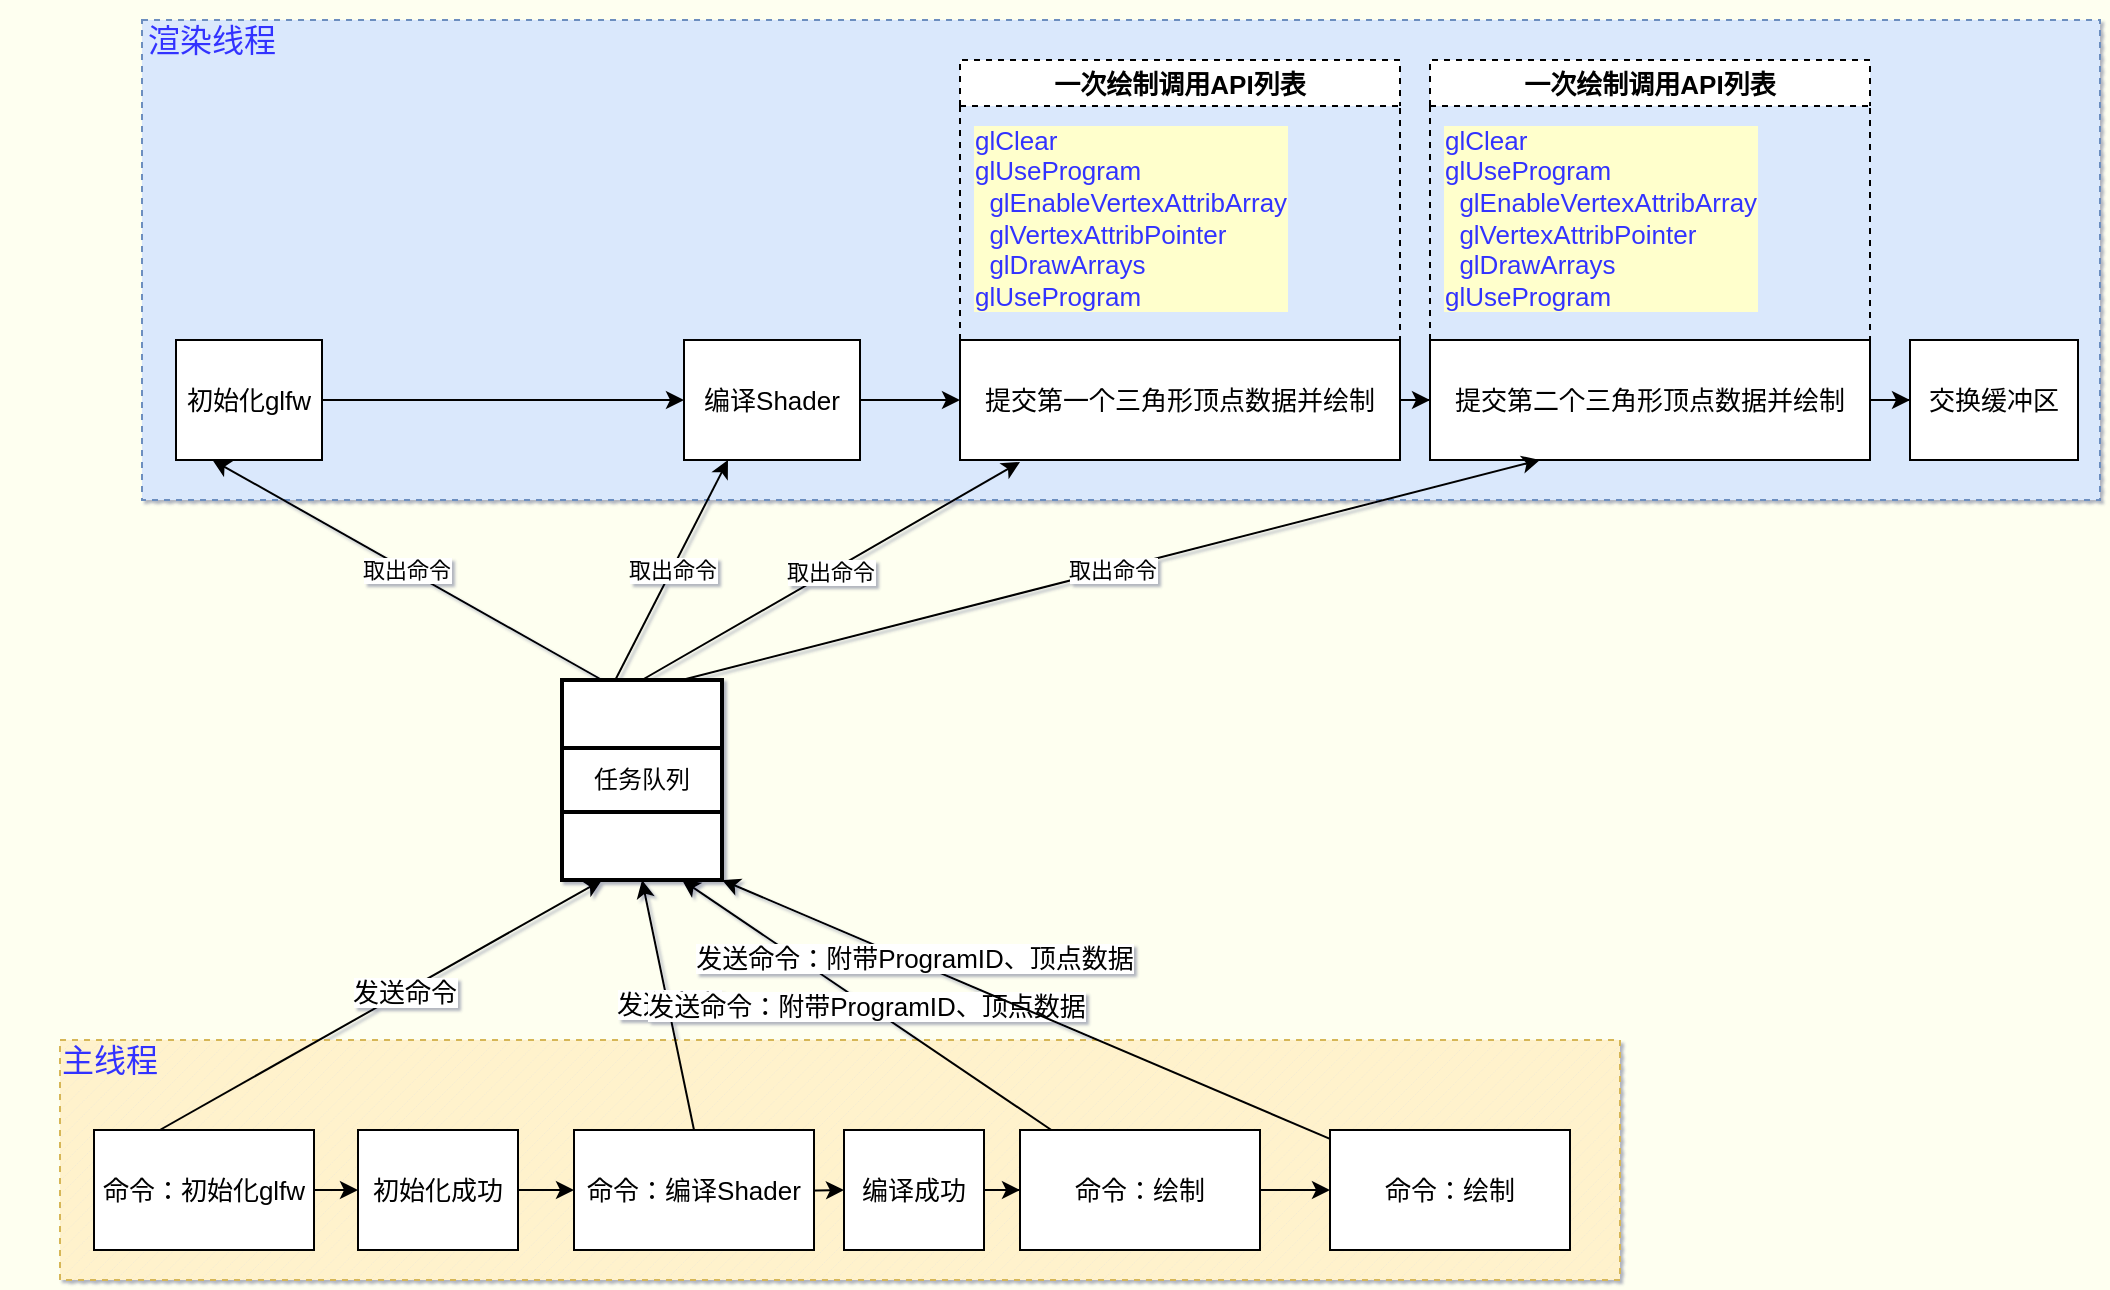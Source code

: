 <mxfile version="14.6.13" type="device"><diagram id="lV5m8PUc5yzgpcXxeLi_" name="第 1 页"><mxGraphModel dx="2145" dy="880" grid="0" gridSize="10" guides="1" tooltips="1" connect="1" arrows="1" fold="1" page="1" pageScale="1" pageWidth="827" pageHeight="1169" background="#FEFFF0" math="0" shadow="1"><root><mxCell id="0"/><mxCell id="1" parent="0"/><mxCell id="Cj58Tr98fuyUeKCjpIOO-23" value="" style="verticalLabelPosition=bottom;verticalAlign=top;html=1;shape=mxgraph.basic.patternFillRect;fillStyle=diag;step=5;fillStrokeWidth=0.2;fillStrokeColor=#dddddd;dashed=1;fillColor=#fff2cc;strokeColor=#d6b656;fontSize=13;" parent="1" vertex="1"><mxGeometry x="-540" y="620" width="780" height="120" as="geometry"/></mxCell><mxCell id="Cj58Tr98fuyUeKCjpIOO-26" value="" style="rounded=0;whiteSpace=wrap;html=1;dashed=1;fillColor=#dae8fc;strokeColor=#6c8ebf;fontSize=13;" parent="1" vertex="1"><mxGeometry x="-499" y="110" width="979" height="240" as="geometry"/></mxCell><mxCell id="tGqYnaIf9kwGfELsyMqm-3" value="" style="edgeStyle=orthogonalEdgeStyle;rounded=0;orthogonalLoop=1;jettySize=auto;html=1;fontSize=13;" parent="1" source="tGqYnaIf9kwGfELsyMqm-1" target="tGqYnaIf9kwGfELsyMqm-2" edge="1"><mxGeometry relative="1" as="geometry"/></mxCell><mxCell id="tGqYnaIf9kwGfELsyMqm-1" value="提交第一个三角形顶点数据并绘制" style="rounded=0;whiteSpace=wrap;html=1;fontSize=13;" parent="1" vertex="1"><mxGeometry x="-90" y="270" width="220" height="60" as="geometry"/></mxCell><mxCell id="tGqYnaIf9kwGfELsyMqm-13" value="" style="edgeStyle=orthogonalEdgeStyle;rounded=0;orthogonalLoop=1;jettySize=auto;html=1;fontSize=13;" parent="1" source="tGqYnaIf9kwGfELsyMqm-2" target="tGqYnaIf9kwGfELsyMqm-12" edge="1"><mxGeometry relative="1" as="geometry"/></mxCell><mxCell id="tGqYnaIf9kwGfELsyMqm-2" value="提交第二个三角形顶点数据并绘制" style="rounded=0;whiteSpace=wrap;html=1;fontSize=13;" parent="1" vertex="1"><mxGeometry x="145" y="270" width="220" height="60" as="geometry"/></mxCell><mxCell id="Cj58Tr98fuyUeKCjpIOO-17" style="edgeStyle=orthogonalEdgeStyle;rounded=0;orthogonalLoop=1;jettySize=auto;html=1;entryX=0;entryY=0.5;entryDx=0;entryDy=0;fontSize=13;" parent="1" source="tGqYnaIf9kwGfELsyMqm-7" target="tGqYnaIf9kwGfELsyMqm-8" edge="1"><mxGeometry relative="1" as="geometry"/></mxCell><mxCell id="tGqYnaIf9kwGfELsyMqm-7" value="初始化glfw" style="rounded=0;whiteSpace=wrap;html=1;fontSize=13;" parent="1" vertex="1"><mxGeometry x="-482" y="270" width="73" height="60" as="geometry"/></mxCell><mxCell id="tGqYnaIf9kwGfELsyMqm-10" style="edgeStyle=orthogonalEdgeStyle;rounded=0;orthogonalLoop=1;jettySize=auto;html=1;entryX=0;entryY=0.5;entryDx=0;entryDy=0;fontSize=13;" parent="1" source="tGqYnaIf9kwGfELsyMqm-8" target="tGqYnaIf9kwGfELsyMqm-1" edge="1"><mxGeometry relative="1" as="geometry"/></mxCell><mxCell id="tGqYnaIf9kwGfELsyMqm-8" value="编译Shader" style="rounded=0;whiteSpace=wrap;html=1;fontSize=13;" parent="1" vertex="1"><mxGeometry x="-228" y="270" width="88" height="60" as="geometry"/></mxCell><mxCell id="tGqYnaIf9kwGfELsyMqm-12" value="交换缓冲区" style="rounded=0;whiteSpace=wrap;html=1;fontSize=13;" parent="1" vertex="1"><mxGeometry x="385" y="270" width="84" height="60" as="geometry"/></mxCell><mxCell id="Cj58Tr98fuyUeKCjpIOO-18" value="" style="edgeStyle=orthogonalEdgeStyle;rounded=0;orthogonalLoop=1;jettySize=auto;html=1;fontSize=13;" parent="1" source="Cj58Tr98fuyUeKCjpIOO-1" target="Cj58Tr98fuyUeKCjpIOO-5" edge="1"><mxGeometry relative="1" as="geometry"/></mxCell><mxCell id="Cj58Tr98fuyUeKCjpIOO-1" value="命令：初始化glfw" style="rounded=0;whiteSpace=wrap;html=1;fontSize=13;" parent="1" vertex="1"><mxGeometry x="-523" y="665" width="110" height="60" as="geometry"/></mxCell><mxCell id="Cj58Tr98fuyUeKCjpIOO-3" value="" style="endArrow=classic;html=1;rounded=0;entryX=0.75;entryY=0;entryDx=0;entryDy=0;fontSize=13;exitX=0.064;exitY=0.375;exitDx=0;exitDy=0;exitPerimeter=0;" parent="1" source="Cj58Tr98fuyUeKCjpIOO-23" target="9GJlc0Ti3ol0K5cRB8v2-1" edge="1"><mxGeometry width="50" height="50" relative="1" as="geometry"><mxPoint x="-421" y="490" as="sourcePoint"/><mxPoint x="-381" y="445" as="targetPoint"/></mxGeometry></mxCell><mxCell id="Cj58Tr98fuyUeKCjpIOO-4" value="发送命令" style="edgeLabel;html=1;align=center;verticalAlign=middle;resizable=0;points=[];fontSize=13;" parent="Cj58Tr98fuyUeKCjpIOO-3" vertex="1" connectable="0"><mxGeometry x="0.101" relative="1" as="geometry"><mxPoint as="offset"/></mxGeometry></mxCell><mxCell id="Cj58Tr98fuyUeKCjpIOO-19" value="" style="edgeStyle=orthogonalEdgeStyle;rounded=0;orthogonalLoop=1;jettySize=auto;html=1;fontSize=13;" parent="1" source="Cj58Tr98fuyUeKCjpIOO-5" target="Cj58Tr98fuyUeKCjpIOO-6" edge="1"><mxGeometry relative="1" as="geometry"/></mxCell><mxCell id="Cj58Tr98fuyUeKCjpIOO-5" value="初始化成功" style="rounded=0;whiteSpace=wrap;html=1;fontSize=13;" parent="1" vertex="1"><mxGeometry x="-391" y="665" width="80" height="60" as="geometry"/></mxCell><mxCell id="Cj58Tr98fuyUeKCjpIOO-20" value="" style="edgeStyle=orthogonalEdgeStyle;rounded=0;orthogonalLoop=1;jettySize=auto;html=1;fontSize=13;" parent="1" target="Cj58Tr98fuyUeKCjpIOO-7" edge="1"><mxGeometry relative="1" as="geometry"><mxPoint x="-203" y="695" as="sourcePoint"/></mxGeometry></mxCell><mxCell id="Cj58Tr98fuyUeKCjpIOO-6" value="命令：编译Shader" style="rounded=0;whiteSpace=wrap;html=1;fontSize=13;" parent="1" vertex="1"><mxGeometry x="-283" y="665" width="120" height="60" as="geometry"/></mxCell><mxCell id="qRk72EDJkiuLo25QGKCO-1" value="" style="edgeStyle=orthogonalEdgeStyle;rounded=0;orthogonalLoop=1;jettySize=auto;html=1;" parent="1" source="Cj58Tr98fuyUeKCjpIOO-7" target="Cj58Tr98fuyUeKCjpIOO-12" edge="1"><mxGeometry relative="1" as="geometry"/></mxCell><mxCell id="Cj58Tr98fuyUeKCjpIOO-7" value="编译成功" style="rounded=0;whiteSpace=wrap;html=1;fontSize=13;" parent="1" vertex="1"><mxGeometry x="-148" y="665" width="70" height="60" as="geometry"/></mxCell><mxCell id="Cj58Tr98fuyUeKCjpIOO-10" value="发送命令" style="endArrow=classic;html=1;rounded=0;entryX=0.5;entryY=0;entryDx=0;entryDy=0;exitX=0.5;exitY=0;exitDx=0;exitDy=0;fontSize=13;" parent="1" source="Cj58Tr98fuyUeKCjpIOO-6" target="9GJlc0Ti3ol0K5cRB8v2-1" edge="1"><mxGeometry width="50" height="50" relative="1" as="geometry"><mxPoint x="-176" y="495" as="sourcePoint"/><mxPoint x="-126" y="445" as="targetPoint"/></mxGeometry></mxCell><mxCell id="Cj58Tr98fuyUeKCjpIOO-22" style="edgeStyle=orthogonalEdgeStyle;rounded=0;orthogonalLoop=1;jettySize=auto;html=1;entryX=0;entryY=0.5;entryDx=0;entryDy=0;fontSize=13;" parent="1" source="Cj58Tr98fuyUeKCjpIOO-12" target="Cj58Tr98fuyUeKCjpIOO-14" edge="1"><mxGeometry relative="1" as="geometry"/></mxCell><mxCell id="Cj58Tr98fuyUeKCjpIOO-12" value="命令：绘制" style="rounded=0;whiteSpace=wrap;html=1;fontSize=13;" parent="1" vertex="1"><mxGeometry x="-60" y="665" width="120" height="60" as="geometry"/></mxCell><mxCell id="Cj58Tr98fuyUeKCjpIOO-13" value="发送命令：附带ProgramID、顶点数据" style="endArrow=classic;html=1;rounded=0;fontSize=13;entryX=0.25;entryY=0;entryDx=0;entryDy=0;" parent="1" source="Cj58Tr98fuyUeKCjpIOO-12" target="9GJlc0Ti3ol0K5cRB8v2-1" edge="1"><mxGeometry width="50" height="50" relative="1" as="geometry"><mxPoint x="159" y="410" as="sourcePoint"/><mxPoint x="209" y="360" as="targetPoint"/></mxGeometry></mxCell><mxCell id="Cj58Tr98fuyUeKCjpIOO-14" value="命令：绘制" style="rounded=0;whiteSpace=wrap;html=1;fontSize=13;" parent="1" vertex="1"><mxGeometry x="95" y="665" width="120" height="60" as="geometry"/></mxCell><mxCell id="Cj58Tr98fuyUeKCjpIOO-15" value="发送命令：附带ProgramID、顶点数据" style="endArrow=classic;html=1;rounded=0;fontSize=13;entryX=0;entryY=0;entryDx=0;entryDy=0;" parent="1" source="Cj58Tr98fuyUeKCjpIOO-14" target="9GJlc0Ti3ol0K5cRB8v2-1" edge="1"><mxGeometry x="0.38" y="-1" width="50" height="50" relative="1" as="geometry"><mxPoint x="409" y="410" as="sourcePoint"/><mxPoint x="483.737" y="270" as="targetPoint"/><mxPoint x="1" as="offset"/></mxGeometry></mxCell><mxCell id="Cj58Tr98fuyUeKCjpIOO-31" value="" style="group;labelBackgroundColor=none;" parent="1" vertex="1" connectable="0"><mxGeometry x="145" y="130" width="220" height="140" as="geometry"/></mxCell><mxCell id="Cj58Tr98fuyUeKCjpIOO-32" value="一次绘制调用API列表" style="swimlane;dashed=1;fontSize=13;" parent="Cj58Tr98fuyUeKCjpIOO-31" vertex="1"><mxGeometry width="220.0" height="140" as="geometry"/></mxCell><mxCell id="Cj58Tr98fuyUeKCjpIOO-33" value="&lt;div style=&quot;text-align: left;&quot;&gt;glClear&lt;/div&gt;&lt;div style=&quot;text-align: left;&quot;&gt;glUseProgram&lt;/div&gt;&lt;div style=&quot;text-align: left;&quot;&gt;&amp;nbsp; glEnableVertexAttribArray&lt;/div&gt;&lt;div style=&quot;text-align: left;&quot;&gt;&amp;nbsp; glVertexAttribPointer&lt;/div&gt;&lt;div style=&quot;text-align: left;&quot;&gt;&amp;nbsp; glDrawArrays&lt;/div&gt;&lt;div style=&quot;text-align: left;&quot;&gt;glUseProgram&lt;/div&gt;" style="text;html=1;align=center;verticalAlign=middle;resizable=0;points=[];autosize=1;strokeColor=none;fillColor=none;fontSize=13;labelBackgroundColor=#FFFFCC;fontColor=#3333FF;" parent="Cj58Tr98fuyUeKCjpIOO-31" vertex="1"><mxGeometry y="29" width="170" height="100" as="geometry"/></mxCell><mxCell id="Cj58Tr98fuyUeKCjpIOO-34" value="" style="group;labelBackgroundColor=none;" parent="1" vertex="1" connectable="0"><mxGeometry x="-90" y="130" width="220" height="140" as="geometry"/></mxCell><mxCell id="Cj58Tr98fuyUeKCjpIOO-35" value="一次绘制调用API列表" style="swimlane;dashed=1;fontSize=13;" parent="Cj58Tr98fuyUeKCjpIOO-34" vertex="1"><mxGeometry width="220.0" height="140" as="geometry"/></mxCell><mxCell id="Cj58Tr98fuyUeKCjpIOO-36" value="&lt;div style=&quot;text-align: left;&quot;&gt;glClear&lt;/div&gt;&lt;div style=&quot;text-align: left;&quot;&gt;glUseProgram&lt;/div&gt;&lt;div style=&quot;text-align: left;&quot;&gt;&amp;nbsp; glEnableVertexAttribArray&lt;/div&gt;&lt;div style=&quot;text-align: left;&quot;&gt;&amp;nbsp; glVertexAttribPointer&lt;/div&gt;&lt;div style=&quot;text-align: left;&quot;&gt;&amp;nbsp; glDrawArrays&lt;/div&gt;&lt;div style=&quot;text-align: left;&quot;&gt;glUseProgram&lt;/div&gt;" style="text;html=1;align=center;verticalAlign=middle;resizable=0;points=[];autosize=1;strokeColor=none;fillColor=none;fontSize=13;labelBackgroundColor=#FFFFCC;fontColor=#3333FF;" parent="Cj58Tr98fuyUeKCjpIOO-34" vertex="1"><mxGeometry y="29" width="170" height="100" as="geometry"/></mxCell><mxCell id="Cj58Tr98fuyUeKCjpIOO-37" value="渲染线程" style="text;html=1;strokeColor=none;fillColor=none;align=center;verticalAlign=middle;whiteSpace=wrap;rounded=0;dashed=1;labelBackgroundColor=none;fontSize=16;fontColor=#3333FF;" parent="1" vertex="1"><mxGeometry x="-519" y="100" width="110" height="40" as="geometry"/></mxCell><mxCell id="Cj58Tr98fuyUeKCjpIOO-38" value="主线程" style="text;html=1;strokeColor=none;fillColor=none;align=center;verticalAlign=middle;whiteSpace=wrap;rounded=0;dashed=1;labelBackgroundColor=none;fontSize=16;fontColor=#3333FF;" parent="1" vertex="1"><mxGeometry x="-570" y="610" width="110" height="40" as="geometry"/></mxCell><mxCell id="9GJlc0Ti3ol0K5cRB8v2-1" value="" style="strokeWidth=2;html=1;shape=mxgraph.lean_mapping.buffer_or_safety_stock;direction=west;" vertex="1" parent="1"><mxGeometry x="-289" y="440" width="80" height="100" as="geometry"/></mxCell><mxCell id="9GJlc0Ti3ol0K5cRB8v2-2" value="取出命令" style="endArrow=classic;html=1;entryX=0.25;entryY=1;entryDx=0;entryDy=0;exitX=0.75;exitY=1;exitDx=0;exitDy=0;" edge="1" parent="1" source="9GJlc0Ti3ol0K5cRB8v2-1" target="tGqYnaIf9kwGfELsyMqm-7"><mxGeometry width="50" height="50" relative="1" as="geometry"><mxPoint x="-420" y="470" as="sourcePoint"/><mxPoint x="-370" y="420" as="targetPoint"/></mxGeometry></mxCell><mxCell id="9GJlc0Ti3ol0K5cRB8v2-3" value="取出命令" style="endArrow=classic;html=1;entryX=0.25;entryY=1;entryDx=0;entryDy=0;exitX=0.663;exitY=1.006;exitDx=0;exitDy=0;exitPerimeter=0;" edge="1" parent="1" source="9GJlc0Ti3ol0K5cRB8v2-1" target="tGqYnaIf9kwGfELsyMqm-8"><mxGeometry width="50" height="50" relative="1" as="geometry"><mxPoint x="-104.25" y="530" as="sourcePoint"/><mxPoint x="-280" y="360" as="targetPoint"/></mxGeometry></mxCell><mxCell id="9GJlc0Ti3ol0K5cRB8v2-4" value="取出命令" style="endArrow=classic;html=1;exitX=0.5;exitY=1;exitDx=0;exitDy=0;" edge="1" parent="1" source="9GJlc0Ti3ol0K5cRB8v2-1"><mxGeometry width="50" height="50" relative="1" as="geometry"><mxPoint x="-271.04" y="509.4" as="sourcePoint"/><mxPoint x="-60" y="331" as="targetPoint"/></mxGeometry></mxCell><mxCell id="9GJlc0Ti3ol0K5cRB8v2-5" value="取出命令" style="endArrow=classic;html=1;exitX=0.25;exitY=1;exitDx=0;exitDy=0;entryX=0.25;entryY=1;entryDx=0;entryDy=0;" edge="1" parent="1" source="9GJlc0Ti3ol0K5cRB8v2-1" target="tGqYnaIf9kwGfELsyMqm-2"><mxGeometry width="50" height="50" relative="1" as="geometry"><mxPoint x="-258" y="510" as="sourcePoint"/><mxPoint x="-50" y="341" as="targetPoint"/></mxGeometry></mxCell><mxCell id="9GJlc0Ti3ol0K5cRB8v2-6" value="任务队列" style="text;html=1;strokeColor=none;fillColor=none;align=center;verticalAlign=middle;whiteSpace=wrap;rounded=0;" vertex="1" parent="1"><mxGeometry x="-278" y="480" width="58" height="20" as="geometry"/></mxCell></root></mxGraphModel></diagram></mxfile>